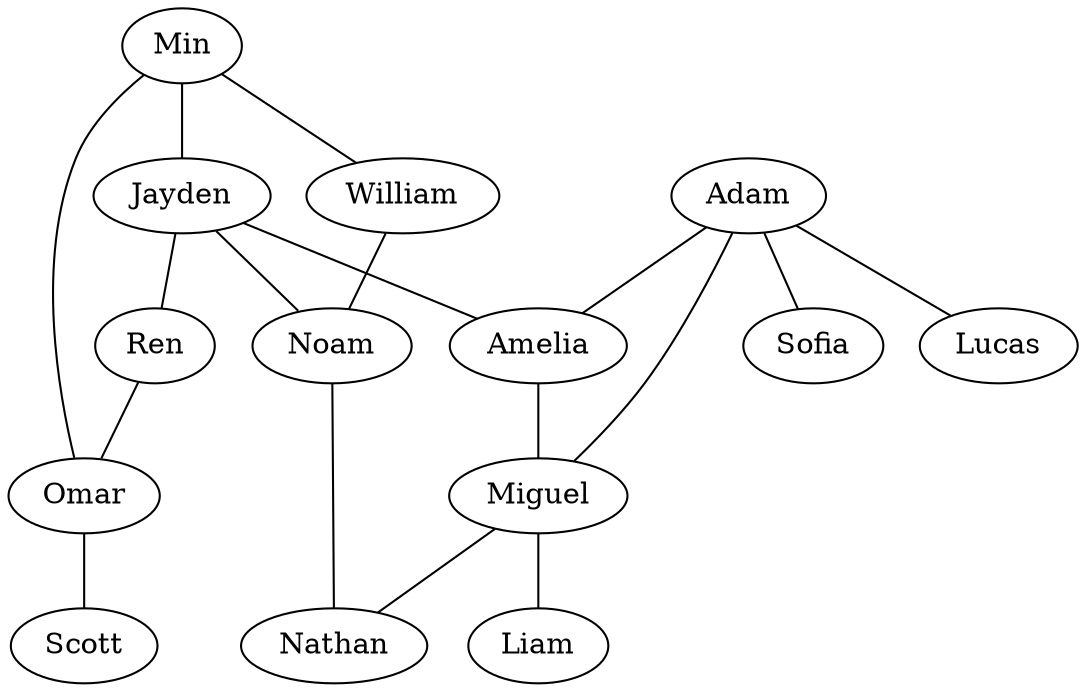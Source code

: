 strict graph {
    Min -- {William, Jayden, Omar}
    William -- {Min, Noam}
    Jayden -- {Min, Amelia, Ren, Noam}
    Adam -- {Amelia, Miguel, Sofia, Lucas}
    Ren -- {Jayden, Omar}
    Amelia -- {Jayden, Adam, Miguel}
    Miguel -- {Amelia, Adam, Liam, Nathan}
    Noam -- {Nathan, Jayden, William}
    Omar -- {Ren, Min, Scott}
}
